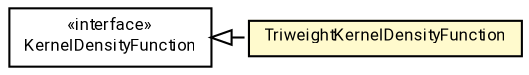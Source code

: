 #!/usr/local/bin/dot
#
# Class diagram 
# Generated by UMLGraph version R5_7_2-60-g0e99a6 (http://www.spinellis.gr/umlgraph/)
#

digraph G {
	graph [fontnames="svg"]
	edge [fontname="Roboto",fontsize=7,labelfontname="Roboto",labelfontsize=7,color="black"];
	node [fontname="Roboto",fontcolor="black",fontsize=8,shape=plaintext,margin=0,width=0,height=0];
	nodesep=0.15;
	ranksep=0.25;
	rankdir=LR;
	// de.lmu.ifi.dbs.elki.math.statistics.kernelfunctions.TriweightKernelDensityFunction
	c10404888 [label=<<table title="de.lmu.ifi.dbs.elki.math.statistics.kernelfunctions.TriweightKernelDensityFunction" border="0" cellborder="1" cellspacing="0" cellpadding="2" bgcolor="lemonChiffon" href="TriweightKernelDensityFunction.html" target="_parent">
		<tr><td><table border="0" cellspacing="0" cellpadding="1">
		<tr><td align="center" balign="center"> <font face="Roboto">TriweightKernelDensityFunction</font> </td></tr>
		</table></td></tr>
		</table>>, URL="TriweightKernelDensityFunction.html"];
	// de.lmu.ifi.dbs.elki.math.statistics.kernelfunctions.KernelDensityFunction
	c10404896 [label=<<table title="de.lmu.ifi.dbs.elki.math.statistics.kernelfunctions.KernelDensityFunction" border="0" cellborder="1" cellspacing="0" cellpadding="2" href="KernelDensityFunction.html" target="_parent">
		<tr><td><table border="0" cellspacing="0" cellpadding="1">
		<tr><td align="center" balign="center"> &#171;interface&#187; </td></tr>
		<tr><td align="center" balign="center"> <font face="Roboto">KernelDensityFunction</font> </td></tr>
		</table></td></tr>
		</table>>, URL="KernelDensityFunction.html"];
	// de.lmu.ifi.dbs.elki.math.statistics.kernelfunctions.TriweightKernelDensityFunction implements de.lmu.ifi.dbs.elki.math.statistics.kernelfunctions.KernelDensityFunction
	c10404896 -> c10404888 [arrowtail=empty,style=dashed,dir=back,weight=9];
}

